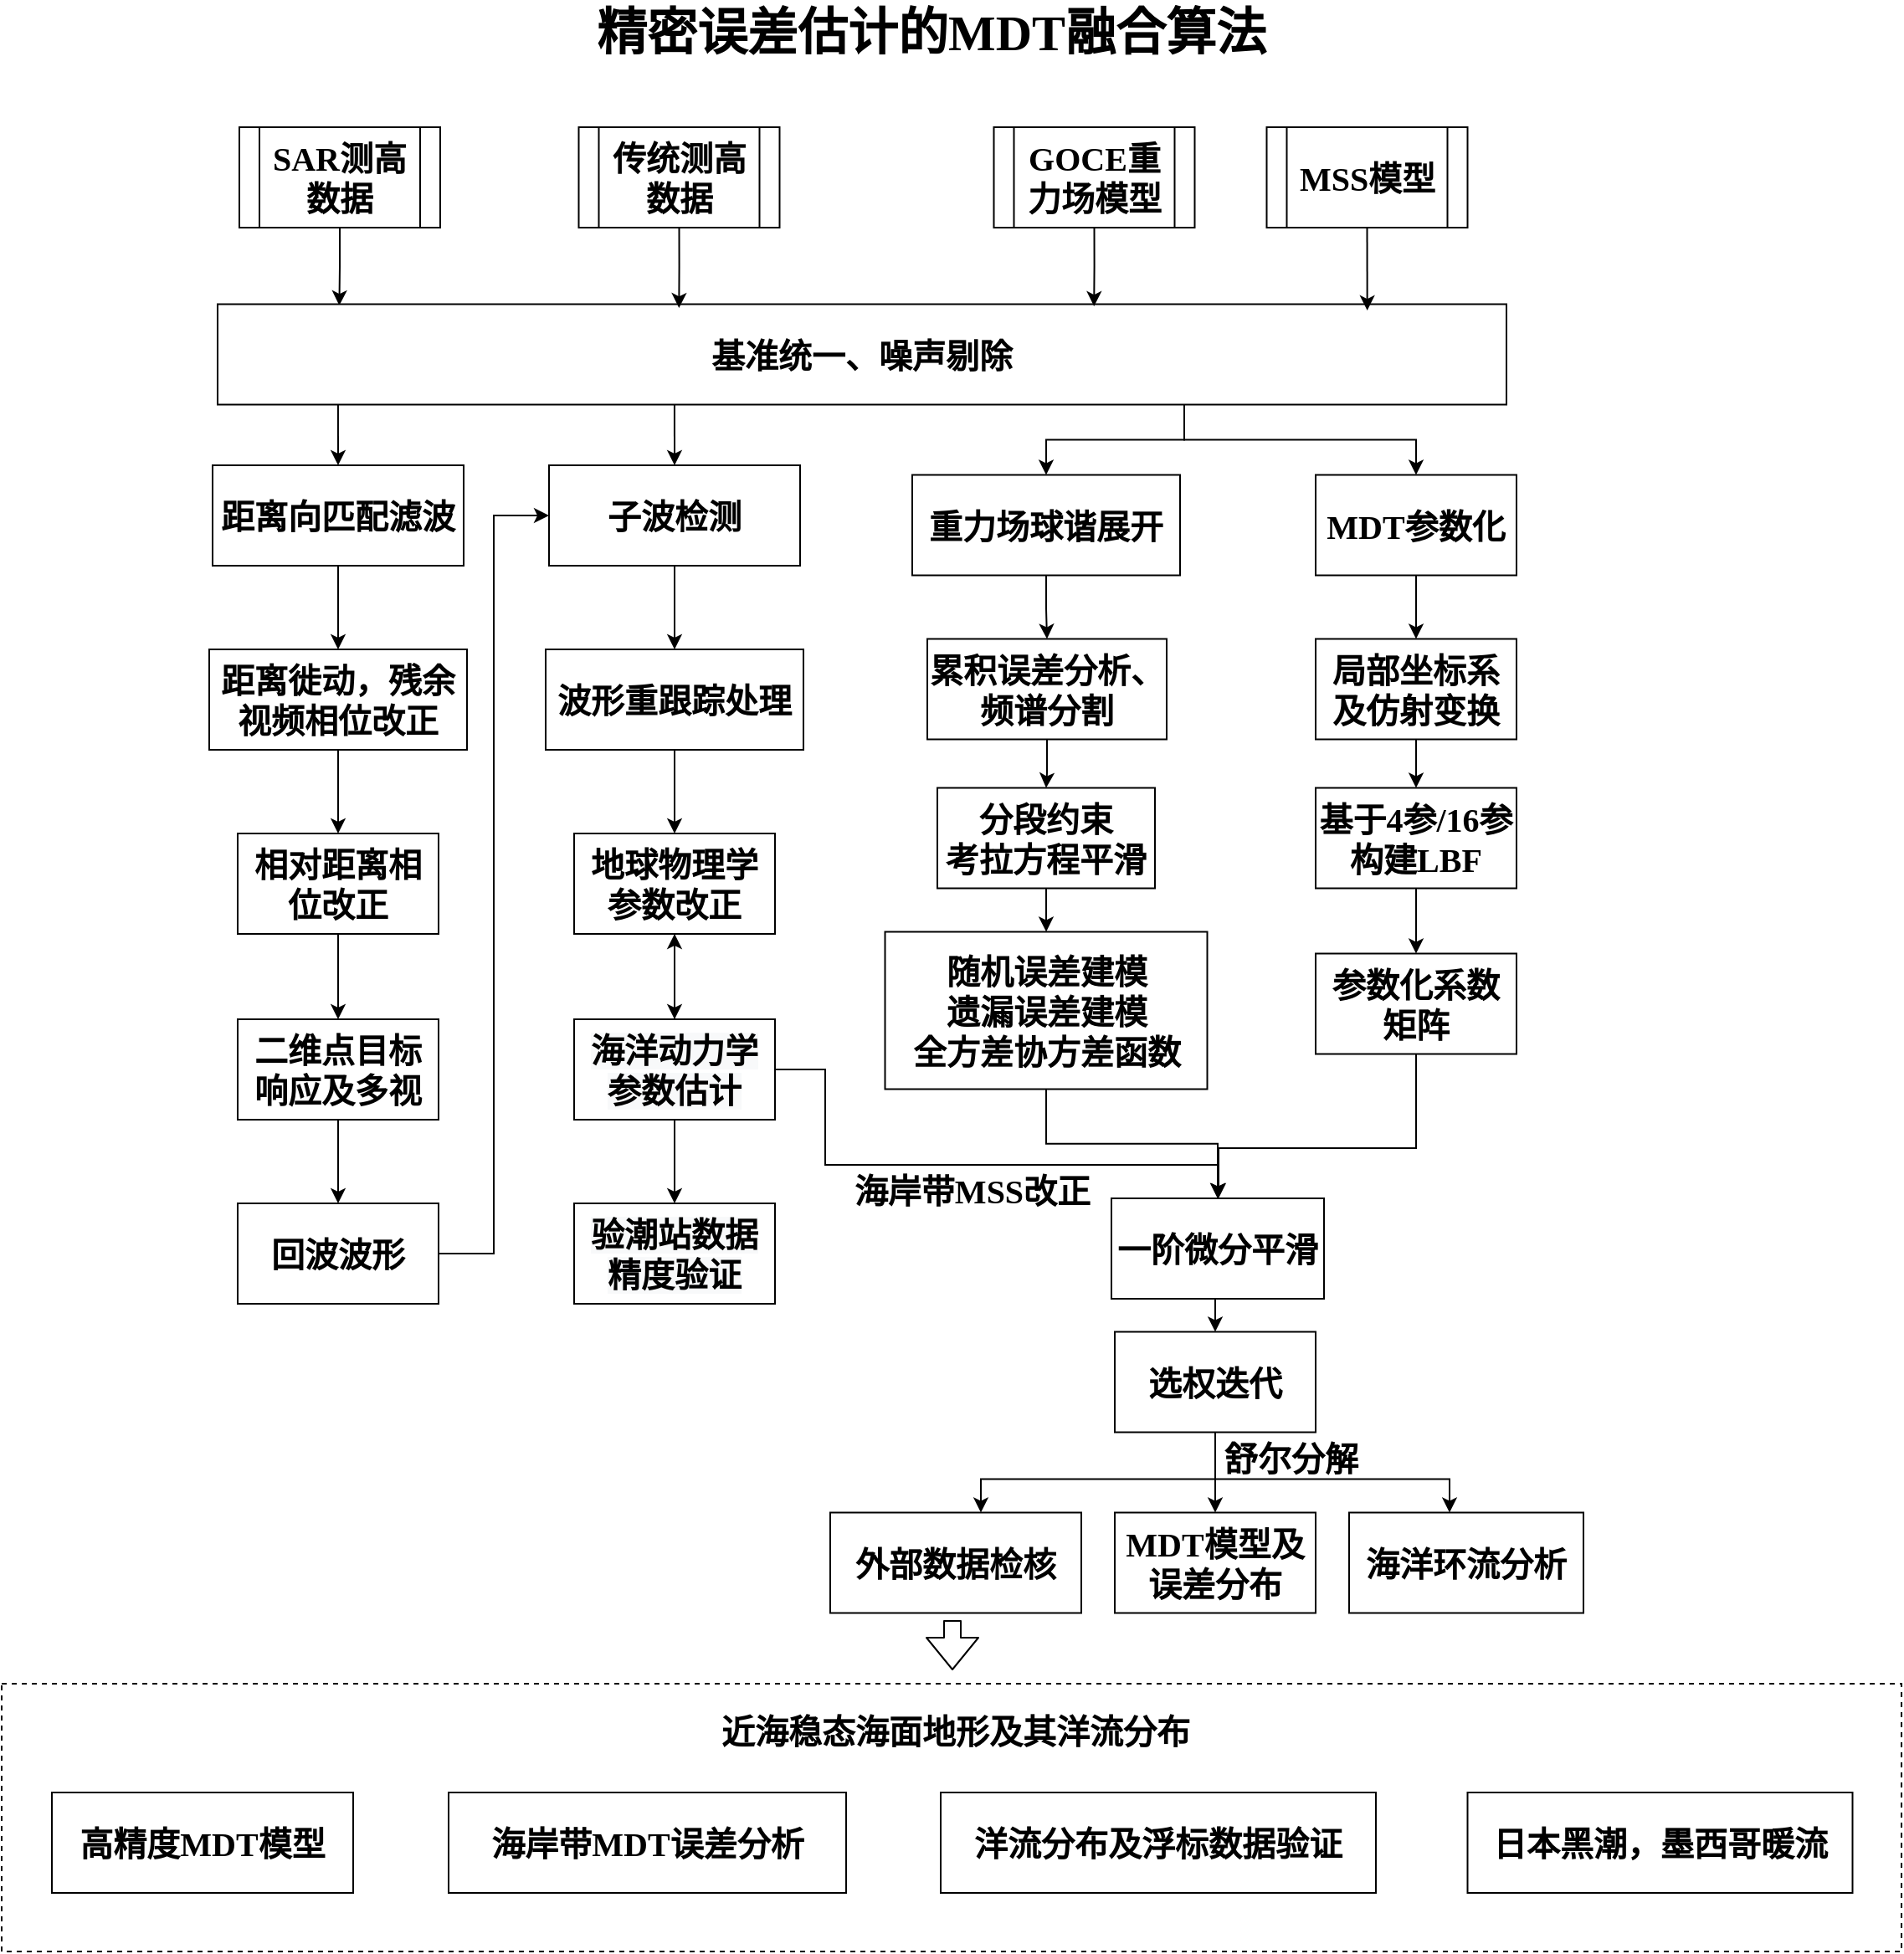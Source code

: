 <mxfile version="15.7.0" type="github">
  <diagram id="_5CkWuqMf3LJzgiGWqKs" name="Page-1">
    <mxGraphModel dx="1697" dy="1787" grid="1" gridSize="10" guides="1" tooltips="1" connect="1" arrows="1" fold="1" page="1" pageScale="1" pageWidth="827" pageHeight="1169" math="0" shadow="0">
      <root>
        <mxCell id="0" />
        <mxCell id="1" parent="0" />
        <mxCell id="ptCExBpaNztX0r3IuxcA-11" style="edgeStyle=orthogonalEdgeStyle;rounded=0;orthogonalLoop=1;jettySize=auto;html=1;entryX=0.117;entryY=0.013;entryDx=0;entryDy=0;entryPerimeter=0;" parent="1" source="XMBS7pqL-egp5hLZ02eN-30" edge="1">
          <mxGeometry relative="1" as="geometry">
            <mxPoint x="-290.29" y="96.53" as="targetPoint" />
          </mxGeometry>
        </mxCell>
        <mxCell id="XMBS7pqL-egp5hLZ02eN-30" value="SAR测高数据" style="shape=process;whiteSpace=wrap;html=1;backgroundOutline=1;fontFamily=Times New Roman;fontStyle=1;fontSize=20;" parent="1" vertex="1">
          <mxGeometry x="-350" y="-10" width="120" height="60" as="geometry" />
        </mxCell>
        <mxCell id="iVCnxfZ18hnIdxM7pODV-15" style="edgeStyle=orthogonalEdgeStyle;rounded=0;orthogonalLoop=1;jettySize=auto;html=1;exitX=0.75;exitY=1;exitDx=0;exitDy=0;" edge="1" parent="1" source="XMBS7pqL-egp5hLZ02eN-34" target="XMBS7pqL-egp5hLZ02eN-35">
          <mxGeometry relative="1" as="geometry" />
        </mxCell>
        <mxCell id="iVCnxfZ18hnIdxM7pODV-16" style="edgeStyle=orthogonalEdgeStyle;rounded=0;orthogonalLoop=1;jettySize=auto;html=1;exitX=0.75;exitY=1;exitDx=0;exitDy=0;" edge="1" parent="1" source="XMBS7pqL-egp5hLZ02eN-34" target="dWvvoxThUH6RWhC0IFGI-5">
          <mxGeometry relative="1" as="geometry" />
        </mxCell>
        <mxCell id="XMBS7pqL-egp5hLZ02eN-34" value="&lt;span style=&quot;white-space: normal; font-size: 20px;&quot;&gt;基准统一、噪声剔除&lt;/span&gt;" style="rounded=0;whiteSpace=wrap;html=1;fontFamily=Times New Roman;fontStyle=1;fontSize=20;" parent="1" vertex="1">
          <mxGeometry x="-363" y="95.75" width="770" height="60" as="geometry" />
        </mxCell>
        <mxCell id="XMBS7pqL-egp5hLZ02eN-38" value="" style="edgeStyle=orthogonalEdgeStyle;rounded=0;orthogonalLoop=1;jettySize=auto;html=1;entryX=0.5;entryY=0;entryDx=0;entryDy=0;fontFamily=Times New Roman;fontStyle=1;fontSize=20;" parent="1" source="XMBS7pqL-egp5hLZ02eN-35" target="XMBS7pqL-egp5hLZ02eN-41" edge="1">
          <mxGeometry relative="1" as="geometry">
            <mxPoint x="172" y="293.75" as="targetPoint" />
          </mxGeometry>
        </mxCell>
        <mxCell id="XMBS7pqL-egp5hLZ02eN-35" value="重力场球谐展开" style="rounded=0;whiteSpace=wrap;html=1;fontFamily=Times New Roman;fontStyle=1;fontSize=20;" parent="1" vertex="1">
          <mxGeometry x="52" y="197.75" width="160" height="60" as="geometry" />
        </mxCell>
        <mxCell id="XMBS7pqL-egp5hLZ02eN-59" value="" style="edgeStyle=orthogonalEdgeStyle;rounded=0;orthogonalLoop=1;jettySize=auto;html=1;fontFamily=Times New Roman;fontStyle=1;fontSize=20;entryX=0.5;entryY=0;entryDx=0;entryDy=0;" parent="1" source="XMBS7pqL-egp5hLZ02eN-41" target="j7Tv1Ie19FKrfCCoHS4v-1" edge="1">
          <mxGeometry relative="1" as="geometry" />
        </mxCell>
        <mxCell id="XMBS7pqL-egp5hLZ02eN-41" value="&lt;span style=&quot;white-space: normal ; font-size: 20px&quot;&gt;累积误差分析、&lt;br style=&quot;font-size: 20px&quot;&gt;频谱分割&lt;br style=&quot;font-size: 20px&quot;&gt;&lt;/span&gt;" style="rounded=0;whiteSpace=wrap;html=1;fontFamily=Times New Roman;fontStyle=1;fontSize=20;" parent="1" vertex="1">
          <mxGeometry x="61" y="295.75" width="143" height="60" as="geometry" />
        </mxCell>
        <mxCell id="XMBS7pqL-egp5hLZ02eN-43" value="MDT模型及误差分布" style="rounded=0;whiteSpace=wrap;html=1;fontFamily=Times New Roman;fontStyle=1;fontSize=20;" parent="1" vertex="1">
          <mxGeometry x="173" y="817.75" width="120" height="60" as="geometry" />
        </mxCell>
        <mxCell id="XMBS7pqL-egp5hLZ02eN-47" value="海洋环流分析" style="rounded=0;whiteSpace=wrap;html=1;fontFamily=Times New Roman;fontStyle=1;fontSize=20;" parent="1" vertex="1">
          <mxGeometry x="313" y="817.75" width="140" height="60" as="geometry" />
        </mxCell>
        <mxCell id="XMBS7pqL-egp5hLZ02eN-45" value="&lt;span style=&quot;white-space: normal; font-size: 20px;&quot;&gt;外部数据检核&lt;/span&gt;" style="rounded=0;whiteSpace=wrap;html=1;fontFamily=Times New Roman;fontStyle=1;fontSize=20;" parent="1" vertex="1">
          <mxGeometry x="3" y="817.75" width="150" height="60" as="geometry" />
        </mxCell>
        <mxCell id="dWvvoxThUH6RWhC0IFGI-4" value="" style="edgeStyle=orthogonalEdgeStyle;rounded=0;orthogonalLoop=1;jettySize=auto;html=1;fontFamily=Times New Roman;fontSize=20;" parent="1" source="j7Tv1Ie19FKrfCCoHS4v-1" target="dWvvoxThUH6RWhC0IFGI-3" edge="1">
          <mxGeometry relative="1" as="geometry" />
        </mxCell>
        <mxCell id="j7Tv1Ie19FKrfCCoHS4v-1" value="&lt;b style=&quot;font-size: 20px;&quot;&gt;分段约束&lt;br style=&quot;font-size: 20px;&quot;&gt;考拉方程平滑&lt;br style=&quot;font-size: 20px;&quot;&gt;&lt;/b&gt;" style="rounded=0;whiteSpace=wrap;html=1;fontFamily=Times New Roman;fontSize=20;" parent="1" vertex="1">
          <mxGeometry x="67" y="384.75" width="130" height="60" as="geometry" />
        </mxCell>
        <mxCell id="iVCnxfZ18hnIdxM7pODV-19" style="edgeStyle=orthogonalEdgeStyle;rounded=0;orthogonalLoop=1;jettySize=auto;html=1;exitX=0.5;exitY=1;exitDx=0;exitDy=0;entryX=0.5;entryY=0;entryDx=0;entryDy=0;" edge="1" parent="1" source="dWvvoxThUH6RWhC0IFGI-3" target="ptCExBpaNztX0r3IuxcA-37">
          <mxGeometry relative="1" as="geometry" />
        </mxCell>
        <mxCell id="dWvvoxThUH6RWhC0IFGI-3" value="随机误差建模&lt;br style=&quot;font-size: 20px;&quot;&gt;遗漏误差建模&lt;br style=&quot;font-size: 20px;&quot;&gt;全方差协方差函数" style="whiteSpace=wrap;html=1;rounded=0;fontFamily=Times New Roman;fontSize=20;fontStyle=1" parent="1" vertex="1">
          <mxGeometry x="35.75" y="470.75" width="192.5" height="94" as="geometry" />
        </mxCell>
        <mxCell id="dWvvoxThUH6RWhC0IFGI-8" value="" style="edgeStyle=orthogonalEdgeStyle;rounded=0;orthogonalLoop=1;jettySize=auto;html=1;fontFamily=Times New Roman;fontSize=20;" parent="1" source="dWvvoxThUH6RWhC0IFGI-5" target="dWvvoxThUH6RWhC0IFGI-7" edge="1">
          <mxGeometry relative="1" as="geometry" />
        </mxCell>
        <mxCell id="dWvvoxThUH6RWhC0IFGI-5" value="MDT参数化" style="rounded=0;whiteSpace=wrap;html=1;fontFamily=Times New Roman;fontStyle=1;fontSize=20;" parent="1" vertex="1">
          <mxGeometry x="293" y="197.75" width="120" height="60" as="geometry" />
        </mxCell>
        <mxCell id="dWvvoxThUH6RWhC0IFGI-10" value="" style="edgeStyle=orthogonalEdgeStyle;rounded=0;orthogonalLoop=1;jettySize=auto;html=1;fontFamily=Times New Roman;fontSize=20;" parent="1" source="dWvvoxThUH6RWhC0IFGI-7" target="dWvvoxThUH6RWhC0IFGI-9" edge="1">
          <mxGeometry relative="1" as="geometry" />
        </mxCell>
        <mxCell id="dWvvoxThUH6RWhC0IFGI-7" value="局部坐标系及仿射变换" style="rounded=0;whiteSpace=wrap;html=1;fontFamily=Times New Roman;fontSize=20;fontStyle=1" parent="1" vertex="1">
          <mxGeometry x="293" y="295.75" width="120" height="60" as="geometry" />
        </mxCell>
        <mxCell id="dWvvoxThUH6RWhC0IFGI-13" value="" style="edgeStyle=orthogonalEdgeStyle;rounded=0;orthogonalLoop=1;jettySize=auto;html=1;fontFamily=Times New Roman;fontSize=20;" parent="1" source="dWvvoxThUH6RWhC0IFGI-9" target="dWvvoxThUH6RWhC0IFGI-12" edge="1">
          <mxGeometry relative="1" as="geometry" />
        </mxCell>
        <mxCell id="dWvvoxThUH6RWhC0IFGI-9" value="基于4参/16参构建LBF" style="whiteSpace=wrap;html=1;rounded=0;fontFamily=Times New Roman;fontStyle=1;fontSize=20;" parent="1" vertex="1">
          <mxGeometry x="293" y="384.75" width="120" height="60" as="geometry" />
        </mxCell>
        <mxCell id="iVCnxfZ18hnIdxM7pODV-20" style="edgeStyle=orthogonalEdgeStyle;rounded=0;orthogonalLoop=1;jettySize=auto;html=1;" edge="1" parent="1" source="dWvvoxThUH6RWhC0IFGI-12" target="ptCExBpaNztX0r3IuxcA-37">
          <mxGeometry relative="1" as="geometry">
            <Array as="points">
              <mxPoint x="353" y="600" />
              <mxPoint x="235" y="600" />
            </Array>
          </mxGeometry>
        </mxCell>
        <mxCell id="dWvvoxThUH6RWhC0IFGI-12" value="参数化系数矩阵" style="whiteSpace=wrap;html=1;rounded=0;fontStyle=1;fontFamily=Times New Roman;fontSize=20;" parent="1" vertex="1">
          <mxGeometry x="293" y="483.75" width="120" height="60" as="geometry" />
        </mxCell>
        <mxCell id="dWvvoxThUH6RWhC0IFGI-22" value="" style="edgeStyle=orthogonalEdgeStyle;rounded=0;orthogonalLoop=1;jettySize=auto;html=1;fontFamily=Times New Roman;fontSize=20;" parent="1" source="dWvvoxThUH6RWhC0IFGI-20" target="XMBS7pqL-egp5hLZ02eN-43" edge="1">
          <mxGeometry relative="1" as="geometry" />
        </mxCell>
        <mxCell id="Cj0m6q7bYbMxQTCFhR2f-2" style="edgeStyle=orthogonalEdgeStyle;rounded=0;orthogonalLoop=1;jettySize=auto;html=1;fontFamily=Times New Roman;fontSize=20;" parent="1" source="dWvvoxThUH6RWhC0IFGI-20" target="XMBS7pqL-egp5hLZ02eN-45" edge="1">
          <mxGeometry relative="1" as="geometry">
            <Array as="points">
              <mxPoint x="233" y="797.75" />
              <mxPoint x="93" y="797.75" />
            </Array>
          </mxGeometry>
        </mxCell>
        <mxCell id="Cj0m6q7bYbMxQTCFhR2f-4" style="edgeStyle=orthogonalEdgeStyle;rounded=0;orthogonalLoop=1;jettySize=auto;html=1;exitX=0.5;exitY=1;exitDx=0;exitDy=0;fontFamily=Times New Roman;fontSize=20;" parent="1" source="dWvvoxThUH6RWhC0IFGI-20" target="XMBS7pqL-egp5hLZ02eN-47" edge="1">
          <mxGeometry relative="1" as="geometry">
            <Array as="points">
              <mxPoint x="233" y="797.75" />
              <mxPoint x="373" y="797.75" />
            </Array>
          </mxGeometry>
        </mxCell>
        <mxCell id="dWvvoxThUH6RWhC0IFGI-20" value="&lt;b style=&quot;font-size: 20px;&quot;&gt;选权迭代&lt;/b&gt;" style="whiteSpace=wrap;html=1;rounded=0;fontFamily=Times New Roman;fontSize=20;" parent="1" vertex="1">
          <mxGeometry x="173" y="709.75" width="120" height="60" as="geometry" />
        </mxCell>
        <mxCell id="iVCnxfZ18hnIdxM7pODV-14" style="edgeStyle=orthogonalEdgeStyle;rounded=0;orthogonalLoop=1;jettySize=auto;html=1;exitX=0.5;exitY=1;exitDx=0;exitDy=0;entryX=0.892;entryY=0.063;entryDx=0;entryDy=0;entryPerimeter=0;" edge="1" parent="1" source="dWvvoxThUH6RWhC0IFGI-27" target="XMBS7pqL-egp5hLZ02eN-34">
          <mxGeometry relative="1" as="geometry" />
        </mxCell>
        <mxCell id="dWvvoxThUH6RWhC0IFGI-27" value="&lt;span style=&quot;white-space: normal ; font-size: 20px&quot;&gt;MSS模型&lt;/span&gt;" style="shape=process;whiteSpace=wrap;html=1;backgroundOutline=1;fontFamily=Times New Roman;fontSize=20;fontColor=#000000;align=center;strokeColor=#000000;fillColor=#ffffff;fontStyle=1" parent="1" vertex="1">
          <mxGeometry x="263.75" y="-10" width="120" height="60" as="geometry" />
        </mxCell>
        <mxCell id="iVCnxfZ18hnIdxM7pODV-13" style="edgeStyle=orthogonalEdgeStyle;rounded=0;orthogonalLoop=1;jettySize=auto;html=1;exitX=0.5;exitY=1;exitDx=0;exitDy=0;entryX=0.68;entryY=0.021;entryDx=0;entryDy=0;entryPerimeter=0;" edge="1" parent="1" source="XMBS7pqL-egp5hLZ02eN-31" target="XMBS7pqL-egp5hLZ02eN-34">
          <mxGeometry relative="1" as="geometry" />
        </mxCell>
        <mxCell id="XMBS7pqL-egp5hLZ02eN-31" value="&lt;span style=&quot;white-space: normal; font-size: 20px;&quot;&gt;GOCE重力场模型&lt;/span&gt;" style="shape=process;whiteSpace=wrap;html=1;backgroundOutline=1;fontFamily=Times New Roman;fontSize=20;fontColor=#000000;align=center;strokeColor=#000000;fillColor=#ffffff;fontStyle=1" parent="1" vertex="1">
          <mxGeometry x="100.75" y="-10" width="120" height="60" as="geometry" />
        </mxCell>
        <mxCell id="Cj0m6q7bYbMxQTCFhR2f-1" value="精密误差估计的MDT融合算法" style="text;html=1;strokeColor=none;fillColor=none;align=center;verticalAlign=middle;whiteSpace=wrap;rounded=0;dashed=1;fontFamily=Times New Roman;fontSize=30;fontStyle=1" parent="1" vertex="1">
          <mxGeometry x="-147.25" y="-80" width="421" height="25" as="geometry" />
        </mxCell>
        <mxCell id="Cj0m6q7bYbMxQTCFhR2f-6" value="" style="rounded=0;whiteSpace=wrap;html=1;dashed=1;fontFamily=Times New Roman;fontSize=20;" parent="1" vertex="1">
          <mxGeometry x="-492" y="920" width="1135" height="160" as="geometry" />
        </mxCell>
        <mxCell id="Cj0m6q7bYbMxQTCFhR2f-7" value="" style="shape=flexArrow;endArrow=classic;html=1;entryX=0.5;entryY=0;entryDx=0;entryDy=0;exitX=0.5;exitY=1;exitDx=0;exitDy=0;fontFamily=Times New Roman;fontSize=20;" parent="1" edge="1">
          <mxGeometry width="50" height="50" relative="1" as="geometry">
            <mxPoint x="76" y="882" as="sourcePoint" />
            <mxPoint x="76" y="912" as="targetPoint" />
          </mxGeometry>
        </mxCell>
        <mxCell id="Cj0m6q7bYbMxQTCFhR2f-9" value="海岸带MDT误差分析" style="rounded=0;whiteSpace=wrap;html=1;fontFamily=Times New Roman;fontSize=20;fontStyle=1" parent="1" vertex="1">
          <mxGeometry x="-225" y="985" width="237.5" height="60" as="geometry" />
        </mxCell>
        <mxCell id="Cj0m6q7bYbMxQTCFhR2f-10" value="近海稳态海面地形及其洋流分布" style="text;html=1;strokeColor=none;fillColor=none;align=center;verticalAlign=middle;whiteSpace=wrap;rounded=0;dashed=1;fontFamily=Times New Roman;fontSize=20;fontStyle=1" parent="1" vertex="1">
          <mxGeometry x="-104" y="935" width="364" height="25" as="geometry" />
        </mxCell>
        <mxCell id="Cj0m6q7bYbMxQTCFhR2f-11" value="洋流分布及浮标数据验证" style="rounded=0;whiteSpace=wrap;html=1;fontFamily=Times New Roman;fontSize=20;fontStyle=1" parent="1" vertex="1">
          <mxGeometry x="69" y="985" width="260" height="60" as="geometry" />
        </mxCell>
        <mxCell id="Cj0m6q7bYbMxQTCFhR2f-12" value="日本黑潮，墨西哥暖流" style="rounded=0;whiteSpace=wrap;html=1;fontFamily=Times New Roman;fontSize=20;fontStyle=1" parent="1" vertex="1">
          <mxGeometry x="383.75" y="985" width="230" height="60" as="geometry" />
        </mxCell>
        <mxCell id="Cj0m6q7bYbMxQTCFhR2f-13" value="高精度MDT模型" style="rounded=0;whiteSpace=wrap;html=1;fontFamily=Times New Roman;fontSize=20;fontStyle=1" parent="1" vertex="1">
          <mxGeometry x="-462" y="985" width="180" height="60" as="geometry" />
        </mxCell>
        <mxCell id="dWvvoxThUH6RWhC0IFGI-24" value="舒尔分解" style="text;html=1;align=center;verticalAlign=middle;resizable=0;points=[];autosize=1;fontFamily=Times New Roman;fontSize=20;fontStyle=1" parent="1" vertex="1">
          <mxGeometry x="228" y="769.75" width="100" height="30" as="geometry" />
        </mxCell>
        <mxCell id="iVCnxfZ18hnIdxM7pODV-12" style="edgeStyle=orthogonalEdgeStyle;rounded=0;orthogonalLoop=1;jettySize=auto;html=1;exitX=0.5;exitY=1;exitDx=0;exitDy=0;entryX=0.358;entryY=0.038;entryDx=0;entryDy=0;entryPerimeter=0;" edge="1" parent="1" source="ptCExBpaNztX0r3IuxcA-1" target="XMBS7pqL-egp5hLZ02eN-34">
          <mxGeometry relative="1" as="geometry" />
        </mxCell>
        <mxCell id="ptCExBpaNztX0r3IuxcA-1" value="传统测高数据" style="shape=process;whiteSpace=wrap;html=1;backgroundOutline=1;fontFamily=Times New Roman;fontSize=20;fontColor=#000000;align=center;strokeColor=#000000;fillColor=#ffffff;fontStyle=1" parent="1" vertex="1">
          <mxGeometry x="-147.25" y="-10" width="120" height="60" as="geometry" />
        </mxCell>
        <mxCell id="ptCExBpaNztX0r3IuxcA-17" value="" style="edgeStyle=orthogonalEdgeStyle;rounded=0;orthogonalLoop=1;jettySize=auto;html=1;fontFamily=Times New Roman;fontStyle=1;fontSize=20;" parent="1" source="ptCExBpaNztX0r3IuxcA-15" target="ptCExBpaNztX0r3IuxcA-16" edge="1">
          <mxGeometry relative="1" as="geometry" />
        </mxCell>
        <mxCell id="ptCExBpaNztX0r3IuxcA-24" style="edgeStyle=orthogonalEdgeStyle;rounded=0;orthogonalLoop=1;jettySize=auto;html=1;exitX=0.119;exitY=1.071;exitDx=0;exitDy=0;entryX=0.5;entryY=0;entryDx=0;entryDy=0;fontFamily=Times New Roman;fontSize=20;exitPerimeter=0;" parent="1" target="ptCExBpaNztX0r3IuxcA-15" edge="1">
          <mxGeometry relative="1" as="geometry">
            <mxPoint x="-291.03" y="156.01" as="sourcePoint" />
          </mxGeometry>
        </mxCell>
        <mxCell id="ptCExBpaNztX0r3IuxcA-15" value="距离向匹配滤波" style="rounded=0;whiteSpace=wrap;html=1;fontFamily=Times New Roman;fontStyle=1;fontSize=20;" parent="1" vertex="1">
          <mxGeometry x="-366" y="192" width="150" height="60" as="geometry" />
        </mxCell>
        <mxCell id="ptCExBpaNztX0r3IuxcA-19" value="" style="edgeStyle=orthogonalEdgeStyle;rounded=0;orthogonalLoop=1;jettySize=auto;html=1;fontFamily=Times New Roman;fontStyle=1;fontSize=20;" parent="1" source="ptCExBpaNztX0r3IuxcA-16" target="ptCExBpaNztX0r3IuxcA-18" edge="1">
          <mxGeometry relative="1" as="geometry" />
        </mxCell>
        <mxCell id="ptCExBpaNztX0r3IuxcA-16" value="距离徙动，残余视频相位改正" style="whiteSpace=wrap;html=1;rounded=0;fontFamily=Times New Roman;fontStyle=1;fontSize=20;" parent="1" vertex="1">
          <mxGeometry x="-368" y="302" width="154" height="60" as="geometry" />
        </mxCell>
        <mxCell id="ptCExBpaNztX0r3IuxcA-21" value="" style="edgeStyle=orthogonalEdgeStyle;rounded=0;orthogonalLoop=1;jettySize=auto;html=1;fontFamily=Times New Roman;fontStyle=1;fontSize=20;" parent="1" source="ptCExBpaNztX0r3IuxcA-18" target="ptCExBpaNztX0r3IuxcA-20" edge="1">
          <mxGeometry relative="1" as="geometry" />
        </mxCell>
        <mxCell id="ptCExBpaNztX0r3IuxcA-18" value="相对距离相位改正" style="whiteSpace=wrap;html=1;rounded=0;fontFamily=Times New Roman;fontStyle=1;fontSize=20;" parent="1" vertex="1">
          <mxGeometry x="-351" y="412" width="120" height="60" as="geometry" />
        </mxCell>
        <mxCell id="ptCExBpaNztX0r3IuxcA-23" value="" style="edgeStyle=orthogonalEdgeStyle;rounded=0;orthogonalLoop=1;jettySize=auto;html=1;fontFamily=Times New Roman;fontStyle=1;fontSize=20;" parent="1" source="ptCExBpaNztX0r3IuxcA-20" target="ptCExBpaNztX0r3IuxcA-22" edge="1">
          <mxGeometry relative="1" as="geometry" />
        </mxCell>
        <mxCell id="ptCExBpaNztX0r3IuxcA-20" value="二维点目标响应及多视" style="whiteSpace=wrap;html=1;rounded=0;fontFamily=Times New Roman;fontStyle=1;fontSize=20;" parent="1" vertex="1">
          <mxGeometry x="-351" y="523" width="120" height="60" as="geometry" />
        </mxCell>
        <mxCell id="ptCExBpaNztX0r3IuxcA-45" style="edgeStyle=orthogonalEdgeStyle;rounded=0;orthogonalLoop=1;jettySize=auto;html=1;entryX=0;entryY=0.5;entryDx=0;entryDy=0;fontFamily=Times New Roman;fontSize=30;" parent="1" source="ptCExBpaNztX0r3IuxcA-22" target="ptCExBpaNztX0r3IuxcA-27" edge="1">
          <mxGeometry relative="1" as="geometry" />
        </mxCell>
        <mxCell id="ptCExBpaNztX0r3IuxcA-22" value="回波波形" style="whiteSpace=wrap;html=1;rounded=0;fontFamily=Times New Roman;fontStyle=1;fontSize=20;" parent="1" vertex="1">
          <mxGeometry x="-351" y="633" width="120" height="60" as="geometry" />
        </mxCell>
        <mxCell id="ptCExBpaNztX0r3IuxcA-25" value="" style="edgeStyle=orthogonalEdgeStyle;rounded=0;orthogonalLoop=1;jettySize=auto;html=1;fontFamily=Times New Roman;fontStyle=1;fontSize=20;" parent="1" source="ptCExBpaNztX0r3IuxcA-27" target="ptCExBpaNztX0r3IuxcA-29" edge="1">
          <mxGeometry relative="1" as="geometry" />
        </mxCell>
        <mxCell id="ptCExBpaNztX0r3IuxcA-26" style="edgeStyle=orthogonalEdgeStyle;rounded=0;orthogonalLoop=1;jettySize=auto;html=1;exitX=0.119;exitY=1.071;exitDx=0;exitDy=0;entryX=0.5;entryY=0;entryDx=0;entryDy=0;fontFamily=Times New Roman;fontSize=20;exitPerimeter=0;" parent="1" target="ptCExBpaNztX0r3IuxcA-27" edge="1">
          <mxGeometry relative="1" as="geometry">
            <mxPoint x="-90.03" y="156.01" as="sourcePoint" />
          </mxGeometry>
        </mxCell>
        <mxCell id="ptCExBpaNztX0r3IuxcA-27" value="子波检测" style="rounded=0;whiteSpace=wrap;html=1;fontFamily=Times New Roman;fontStyle=1;fontSize=20;" parent="1" vertex="1">
          <mxGeometry x="-165" y="192" width="150" height="60" as="geometry" />
        </mxCell>
        <mxCell id="ptCExBpaNztX0r3IuxcA-28" value="" style="edgeStyle=orthogonalEdgeStyle;rounded=0;orthogonalLoop=1;jettySize=auto;html=1;fontFamily=Times New Roman;fontStyle=1;fontSize=20;" parent="1" source="ptCExBpaNztX0r3IuxcA-29" target="ptCExBpaNztX0r3IuxcA-31" edge="1">
          <mxGeometry relative="1" as="geometry" />
        </mxCell>
        <mxCell id="ptCExBpaNztX0r3IuxcA-29" value="波形重跟踪处理" style="whiteSpace=wrap;html=1;rounded=0;fontFamily=Times New Roman;fontStyle=1;fontSize=20;" parent="1" vertex="1">
          <mxGeometry x="-167" y="302" width="154" height="60" as="geometry" />
        </mxCell>
        <mxCell id="ptCExBpaNztX0r3IuxcA-30" value="" style="edgeStyle=orthogonalEdgeStyle;rounded=0;orthogonalLoop=1;jettySize=auto;html=1;fontFamily=Times New Roman;fontStyle=1;fontSize=20;" parent="1" source="ptCExBpaNztX0r3IuxcA-31" target="ptCExBpaNztX0r3IuxcA-33" edge="1">
          <mxGeometry relative="1" as="geometry" />
        </mxCell>
        <mxCell id="ptCExBpaNztX0r3IuxcA-31" value="地球物理学参数改正" style="whiteSpace=wrap;html=1;rounded=0;fontFamily=Times New Roman;fontStyle=1;fontSize=20;" parent="1" vertex="1">
          <mxGeometry x="-150" y="412" width="120" height="60" as="geometry" />
        </mxCell>
        <mxCell id="ptCExBpaNztX0r3IuxcA-32" value="" style="edgeStyle=orthogonalEdgeStyle;rounded=0;orthogonalLoop=1;jettySize=auto;html=1;fontFamily=Times New Roman;fontStyle=1;fontSize=20;" parent="1" source="ptCExBpaNztX0r3IuxcA-33" target="ptCExBpaNztX0r3IuxcA-34" edge="1">
          <mxGeometry relative="1" as="geometry" />
        </mxCell>
        <mxCell id="ptCExBpaNztX0r3IuxcA-35" value="" style="edgeStyle=orthogonalEdgeStyle;rounded=0;orthogonalLoop=1;jettySize=auto;html=1;fontFamily=Times New Roman;fontSize=20;" parent="1" source="ptCExBpaNztX0r3IuxcA-33" target="ptCExBpaNztX0r3IuxcA-31" edge="1">
          <mxGeometry relative="1" as="geometry" />
        </mxCell>
        <mxCell id="iVCnxfZ18hnIdxM7pODV-17" style="edgeStyle=orthogonalEdgeStyle;rounded=0;orthogonalLoop=1;jettySize=auto;html=1;exitX=1;exitY=0.5;exitDx=0;exitDy=0;entryX=0.5;entryY=0;entryDx=0;entryDy=0;" edge="1" parent="1" source="ptCExBpaNztX0r3IuxcA-33" target="ptCExBpaNztX0r3IuxcA-37">
          <mxGeometry relative="1" as="geometry">
            <Array as="points">
              <mxPoint y="553" />
              <mxPoint y="610" />
              <mxPoint x="235" y="610" />
            </Array>
          </mxGeometry>
        </mxCell>
        <mxCell id="ptCExBpaNztX0r3IuxcA-33" value="&#xa;&#xa;&lt;span style=&quot;color: rgb(0, 0, 0); font-family: &amp;quot;times new roman&amp;quot;; font-size: 20px; font-style: normal; font-weight: 700; letter-spacing: normal; text-align: center; text-indent: 0px; text-transform: none; word-spacing: 0px; background-color: rgb(248, 249, 250); display: inline; float: none;&quot;&gt;海洋动力学参数估计&lt;/span&gt;&#xa;&#xa;" style="whiteSpace=wrap;html=1;rounded=0;fontFamily=Times New Roman;fontStyle=1;fontSize=20;" parent="1" vertex="1">
          <mxGeometry x="-150" y="523" width="120" height="60" as="geometry" />
        </mxCell>
        <mxCell id="ptCExBpaNztX0r3IuxcA-34" value="&#xa;&#xa;&lt;span style=&quot;color: rgb(0, 0, 0); font-family: &amp;quot;times new roman&amp;quot;; font-size: 20px; font-style: normal; font-weight: 700; letter-spacing: normal; text-align: center; text-indent: 0px; text-transform: none; word-spacing: 0px; background-color: rgb(248, 249, 250); display: inline; float: none;&quot;&gt;验潮站数据精度验证&lt;/span&gt;&#xa;&#xa;" style="whiteSpace=wrap;html=1;rounded=0;fontFamily=Times New Roman;fontStyle=1;fontSize=20;" parent="1" vertex="1">
          <mxGeometry x="-150" y="633" width="120" height="60" as="geometry" />
        </mxCell>
        <mxCell id="iVCnxfZ18hnIdxM7pODV-18" style="edgeStyle=orthogonalEdgeStyle;rounded=0;orthogonalLoop=1;jettySize=auto;html=1;exitX=0.5;exitY=1;exitDx=0;exitDy=0;entryX=0.5;entryY=0;entryDx=0;entryDy=0;" edge="1" parent="1" source="ptCExBpaNztX0r3IuxcA-37" target="dWvvoxThUH6RWhC0IFGI-20">
          <mxGeometry relative="1" as="geometry" />
        </mxCell>
        <mxCell id="ptCExBpaNztX0r3IuxcA-37" value="一阶微分平滑" style="rounded=0;whiteSpace=wrap;html=1;fontFamily=Times New Roman;fontSize=20;fontStyle=1" parent="1" vertex="1">
          <mxGeometry x="171" y="630" width="127" height="60" as="geometry" />
        </mxCell>
        <mxCell id="ptCExBpaNztX0r3IuxcA-41" value="海岸带MSS改正" style="text;html=1;strokeColor=none;fillColor=none;align=center;verticalAlign=middle;whiteSpace=wrap;rounded=0;fontFamily=Times New Roman;fontSize=20;fontStyle=1" parent="1" vertex="1">
          <mxGeometry x="7" y="610" width="162" height="30" as="geometry" />
        </mxCell>
      </root>
    </mxGraphModel>
  </diagram>
</mxfile>
